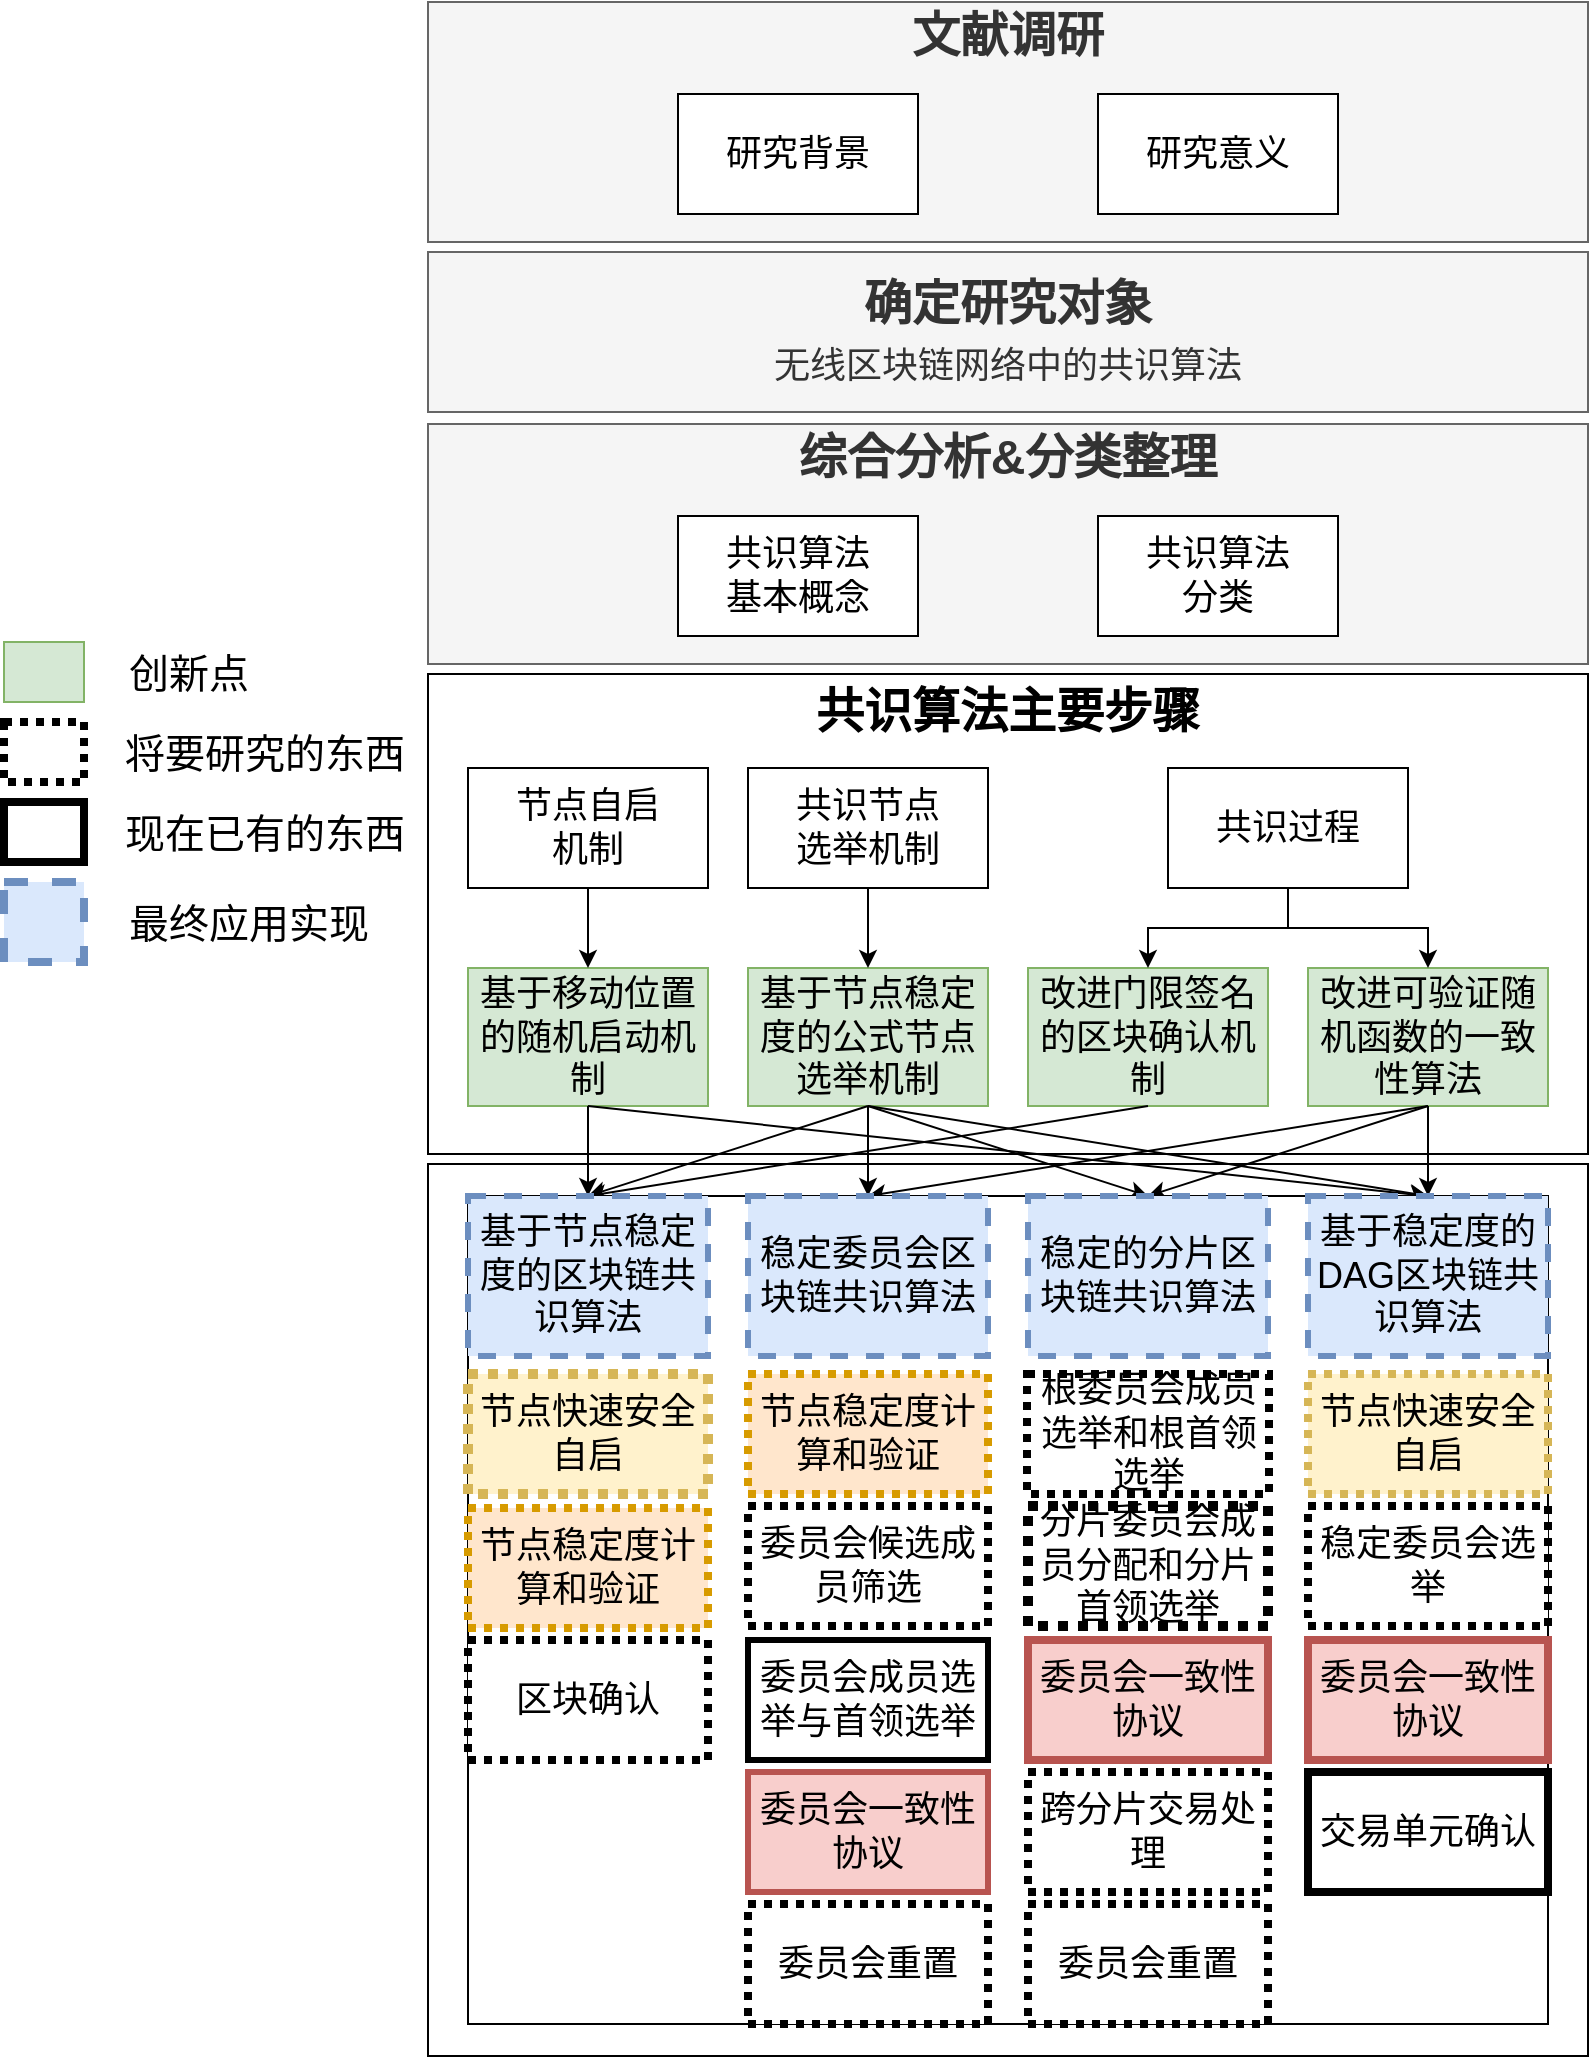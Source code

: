 <mxfile version="16.1.2" type="device"><diagram id="-JY83434USbgOb0ZKTaO" name="研究路线图"><mxGraphModel dx="1609" dy="531" grid="1" gridSize="10" guides="1" tooltips="1" connect="1" arrows="1" fold="1" page="1" pageScale="1" pageWidth="827" pageHeight="1169" math="0" shadow="0"><root><mxCell id="piIRQN4oUdbOw2d-5um2-0"/><mxCell id="piIRQN4oUdbOw2d-5um2-1" parent="piIRQN4oUdbOw2d-5um2-0"/><mxCell id="piIRQN4oUdbOw2d-5um2-2" value="&lt;font&gt;&lt;b&gt;&lt;font style=&quot;font-size: 24px&quot;&gt;确定研究对象&lt;/font&gt;&lt;/b&gt;&lt;br&gt;&lt;span style=&quot;font-size: 18px&quot;&gt;无线区块链网络中的共识算法&lt;/span&gt;&lt;/font&gt;" style="rounded=0;whiteSpace=wrap;html=1;fontSize=24;fillColor=#f5f5f5;strokeColor=#666666;fontColor=#333333;" parent="piIRQN4oUdbOw2d-5um2-1" vertex="1"><mxGeometry x="212" y="165" width="580" height="80" as="geometry"/></mxCell><mxCell id="piIRQN4oUdbOw2d-5um2-3" value="" style="group;fillColor=#f5f5f5;strokeColor=#666666;fontColor=#333333;" parent="piIRQN4oUdbOw2d-5um2-1" vertex="1" connectable="0"><mxGeometry x="212" y="40" width="580" height="120" as="geometry"/></mxCell><mxCell id="piIRQN4oUdbOw2d-5um2-4" value="&lt;b&gt;文献调研&lt;br&gt;&lt;/b&gt;&lt;span style=&quot;font-size: 18px&quot;&gt;&lt;br&gt;&lt;br&gt;&lt;br&gt;&lt;/span&gt;" style="rounded=0;whiteSpace=wrap;html=1;fontSize=24;fillColor=#f5f5f5;strokeColor=#666666;fontColor=#333333;" parent="piIRQN4oUdbOw2d-5um2-3" vertex="1"><mxGeometry width="580" height="120" as="geometry"/></mxCell><mxCell id="piIRQN4oUdbOw2d-5um2-5" value="" style="group" parent="piIRQN4oUdbOw2d-5um2-3" vertex="1" connectable="0"><mxGeometry x="125" y="46" width="330" height="60" as="geometry"/></mxCell><mxCell id="piIRQN4oUdbOw2d-5um2-6" value="研究背景" style="rounded=0;whiteSpace=wrap;html=1;fontSize=18;" parent="piIRQN4oUdbOw2d-5um2-5" vertex="1"><mxGeometry width="120" height="60" as="geometry"/></mxCell><mxCell id="piIRQN4oUdbOw2d-5um2-7" value="研究意义" style="rounded=0;whiteSpace=wrap;html=1;fontSize=18;" parent="piIRQN4oUdbOw2d-5um2-5" vertex="1"><mxGeometry x="210" width="120" height="60" as="geometry"/></mxCell><mxCell id="piIRQN4oUdbOw2d-5um2-8" value="" style="group;fillColor=#D8E8F5;strokeColor=#23445d;" parent="piIRQN4oUdbOw2d-5um2-1" vertex="1" connectable="0"><mxGeometry x="212" y="251" width="580" height="120" as="geometry"/></mxCell><mxCell id="piIRQN4oUdbOw2d-5um2-9" value="&lt;font style=&quot;font-size: 12px&quot;&gt;&lt;b&gt;&lt;font style=&quot;font-size: 24px&quot;&gt;综合分析&amp;amp;分类整理&lt;br&gt;&lt;/font&gt;&lt;/b&gt;&lt;span&gt;&lt;br&gt;&lt;br&gt;&lt;br&gt;&lt;/span&gt;&lt;/font&gt;" style="rounded=0;whiteSpace=wrap;html=1;fontSize=24;fillColor=#f5f5f5;strokeColor=#666666;fontColor=#333333;" parent="piIRQN4oUdbOw2d-5um2-8" vertex="1"><mxGeometry width="580" height="120" as="geometry"/></mxCell><mxCell id="piIRQN4oUdbOw2d-5um2-10" value="" style="group" parent="piIRQN4oUdbOw2d-5um2-8" vertex="1" connectable="0"><mxGeometry x="125" y="46" width="330" height="60" as="geometry"/></mxCell><mxCell id="piIRQN4oUdbOw2d-5um2-11" value="共识算法&lt;br&gt;基本概念" style="rounded=0;whiteSpace=wrap;html=1;fontSize=18;" parent="piIRQN4oUdbOw2d-5um2-10" vertex="1"><mxGeometry width="120" height="60" as="geometry"/></mxCell><mxCell id="piIRQN4oUdbOw2d-5um2-12" value="共识算法&lt;br&gt;分类" style="rounded=0;whiteSpace=wrap;html=1;fontSize=18;" parent="piIRQN4oUdbOw2d-5um2-10" vertex="1"><mxGeometry x="210" width="120" height="60" as="geometry"/></mxCell><mxCell id="piIRQN4oUdbOw2d-5um2-13" value="" style="group;fillColor=#f8cecc;strokeColor=#b85450;" parent="piIRQN4oUdbOw2d-5um2-1" vertex="1" connectable="0"><mxGeometry x="212" y="376" width="580" height="240" as="geometry"/></mxCell><mxCell id="piIRQN4oUdbOw2d-5um2-14" value="&lt;font&gt;&lt;b&gt;&lt;font style=&quot;font-size: 24px&quot;&gt;共识算法主要步骤&lt;/font&gt;&lt;/b&gt;&lt;br&gt;&lt;span style=&quot;font-size: 18px&quot;&gt;&lt;br&gt;&lt;/span&gt;&lt;br&gt;&lt;br&gt;&lt;br&gt;&lt;br&gt;&lt;br&gt;&lt;br&gt;&lt;/font&gt;" style="rounded=0;whiteSpace=wrap;html=1;fontSize=24;" parent="piIRQN4oUdbOw2d-5um2-13" vertex="1"><mxGeometry width="580" height="240" as="geometry"/></mxCell><mxCell id="piIRQN4oUdbOw2d-5um2-15" value="" style="group" parent="piIRQN4oUdbOw2d-5um2-13" vertex="1" connectable="0"><mxGeometry x="20" y="47" width="540" height="169" as="geometry"/></mxCell><mxCell id="piIRQN4oUdbOw2d-5um2-16" value="节点自启&lt;br&gt;机制" style="rounded=0;whiteSpace=wrap;html=1;fontSize=18;" parent="piIRQN4oUdbOw2d-5um2-15" vertex="1"><mxGeometry width="120" height="60" as="geometry"/></mxCell><mxCell id="piIRQN4oUdbOw2d-5um2-17" value="共识节点&lt;br&gt;选举机制" style="rounded=0;whiteSpace=wrap;html=1;fontSize=18;" parent="piIRQN4oUdbOw2d-5um2-15" vertex="1"><mxGeometry x="140" width="120" height="60" as="geometry"/></mxCell><mxCell id="piIRQN4oUdbOw2d-5um2-18" value="共识过程" style="rounded=0;whiteSpace=wrap;html=1;fontSize=18;" parent="piIRQN4oUdbOw2d-5um2-15" vertex="1"><mxGeometry x="350" width="120" height="60" as="geometry"/></mxCell><mxCell id="piIRQN4oUdbOw2d-5um2-19" value="基于移动位置的随机启动机制" style="rounded=0;whiteSpace=wrap;html=1;fontSize=18;fillColor=#d5e8d4;strokeColor=#82b366;" parent="piIRQN4oUdbOw2d-5um2-15" vertex="1"><mxGeometry y="100" width="120" height="69" as="geometry"/></mxCell><mxCell id="piIRQN4oUdbOw2d-5um2-20" style="edgeStyle=orthogonalEdgeStyle;rounded=0;orthogonalLoop=1;jettySize=auto;html=1;exitX=0.5;exitY=1;exitDx=0;exitDy=0;entryX=0.5;entryY=0;entryDx=0;entryDy=0;fontSize=18;" parent="piIRQN4oUdbOw2d-5um2-15" source="piIRQN4oUdbOw2d-5um2-16" target="piIRQN4oUdbOw2d-5um2-19" edge="1"><mxGeometry relative="1" as="geometry"/></mxCell><mxCell id="piIRQN4oUdbOw2d-5um2-21" value="基于节点稳定度的公式节点选举机制" style="rounded=0;whiteSpace=wrap;html=1;fontSize=18;fillColor=#d5e8d4;strokeColor=#82b366;" parent="piIRQN4oUdbOw2d-5um2-15" vertex="1"><mxGeometry x="140" y="100" width="120" height="69" as="geometry"/></mxCell><mxCell id="piIRQN4oUdbOw2d-5um2-22" style="edgeStyle=orthogonalEdgeStyle;rounded=0;orthogonalLoop=1;jettySize=auto;html=1;exitX=0.5;exitY=1;exitDx=0;exitDy=0;entryX=0.5;entryY=0;entryDx=0;entryDy=0;fontSize=18;" parent="piIRQN4oUdbOw2d-5um2-15" source="piIRQN4oUdbOw2d-5um2-17" target="piIRQN4oUdbOw2d-5um2-21" edge="1"><mxGeometry relative="1" as="geometry"/></mxCell><mxCell id="piIRQN4oUdbOw2d-5um2-23" value="" style="group" parent="piIRQN4oUdbOw2d-5um2-15" vertex="1" connectable="0"><mxGeometry x="280" y="100" width="260" height="69" as="geometry"/></mxCell><mxCell id="piIRQN4oUdbOw2d-5um2-24" value="改进门限签名的区块确认机制" style="rounded=0;whiteSpace=wrap;html=1;fontSize=18;fillColor=#d5e8d4;strokeColor=#82b366;" parent="piIRQN4oUdbOw2d-5um2-23" vertex="1"><mxGeometry width="120" height="69" as="geometry"/></mxCell><mxCell id="piIRQN4oUdbOw2d-5um2-25" value="改进可验证随机函数的一致性算法" style="rounded=0;whiteSpace=wrap;html=1;fontSize=18;fillColor=#d5e8d4;strokeColor=#82b366;" parent="piIRQN4oUdbOw2d-5um2-23" vertex="1"><mxGeometry x="140" width="120" height="69" as="geometry"/></mxCell><mxCell id="piIRQN4oUdbOw2d-5um2-26" style="edgeStyle=orthogonalEdgeStyle;rounded=0;orthogonalLoop=1;jettySize=auto;html=1;exitX=0.5;exitY=1;exitDx=0;exitDy=0;entryX=0.5;entryY=0;entryDx=0;entryDy=0;fontSize=18;" parent="piIRQN4oUdbOw2d-5um2-15" source="piIRQN4oUdbOw2d-5um2-18" target="piIRQN4oUdbOw2d-5um2-24" edge="1"><mxGeometry relative="1" as="geometry"/></mxCell><mxCell id="piIRQN4oUdbOw2d-5um2-27" style="edgeStyle=orthogonalEdgeStyle;rounded=0;orthogonalLoop=1;jettySize=auto;html=1;exitX=0.5;exitY=1;exitDx=0;exitDy=0;entryX=0.5;entryY=0;entryDx=0;entryDy=0;fontSize=18;" parent="piIRQN4oUdbOw2d-5um2-15" source="piIRQN4oUdbOw2d-5um2-18" target="piIRQN4oUdbOw2d-5um2-25" edge="1"><mxGeometry relative="1" as="geometry"/></mxCell><mxCell id="piIRQN4oUdbOw2d-5um2-28" value="" style="rounded=0;whiteSpace=wrap;html=1;fontSize=24;" parent="piIRQN4oUdbOw2d-5um2-1" vertex="1"><mxGeometry x="212" y="621" width="580" height="446" as="geometry"/></mxCell><mxCell id="piIRQN4oUdbOw2d-5um2-29" style="edgeStyle=orthogonalEdgeStyle;rounded=0;orthogonalLoop=1;jettySize=auto;html=1;exitX=0.5;exitY=1;exitDx=0;exitDy=0;entryX=0.5;entryY=0;entryDx=0;entryDy=0;fontSize=12;" parent="piIRQN4oUdbOw2d-5um2-1" source="piIRQN4oUdbOw2d-5um2-19" target="piIRQN4oUdbOw2d-5um2-61" edge="1"><mxGeometry relative="1" as="geometry"/></mxCell><mxCell id="piIRQN4oUdbOw2d-5um2-30" style="rounded=0;orthogonalLoop=1;jettySize=auto;html=1;exitX=0.5;exitY=1;exitDx=0;exitDy=0;entryX=0.5;entryY=0;entryDx=0;entryDy=0;fontSize=12;" parent="piIRQN4oUdbOw2d-5um2-1" source="piIRQN4oUdbOw2d-5um2-19" target="piIRQN4oUdbOw2d-5um2-64" edge="1"><mxGeometry relative="1" as="geometry"/></mxCell><mxCell id="piIRQN4oUdbOw2d-5um2-31" style="edgeStyle=none;rounded=0;orthogonalLoop=1;jettySize=auto;html=1;entryX=0.5;entryY=0;entryDx=0;entryDy=0;fontSize=12;exitX=0.5;exitY=1;exitDx=0;exitDy=0;" parent="piIRQN4oUdbOw2d-5um2-1" source="piIRQN4oUdbOw2d-5um2-21" target="piIRQN4oUdbOw2d-5um2-61" edge="1"><mxGeometry relative="1" as="geometry"><mxPoint x="440" y="637" as="sourcePoint"/></mxGeometry></mxCell><mxCell id="piIRQN4oUdbOw2d-5um2-32" style="edgeStyle=none;rounded=0;orthogonalLoop=1;jettySize=auto;html=1;exitX=0.5;exitY=1;exitDx=0;exitDy=0;entryX=0.5;entryY=0;entryDx=0;entryDy=0;fontSize=12;" parent="piIRQN4oUdbOw2d-5um2-1" source="piIRQN4oUdbOw2d-5um2-21" target="piIRQN4oUdbOw2d-5um2-62" edge="1"><mxGeometry relative="1" as="geometry"/></mxCell><mxCell id="piIRQN4oUdbOw2d-5um2-33" style="edgeStyle=none;rounded=0;orthogonalLoop=1;jettySize=auto;html=1;exitX=0.5;exitY=1;exitDx=0;exitDy=0;entryX=0.5;entryY=0;entryDx=0;entryDy=0;fontSize=12;" parent="piIRQN4oUdbOw2d-5um2-1" source="piIRQN4oUdbOw2d-5um2-21" target="piIRQN4oUdbOw2d-5um2-63" edge="1"><mxGeometry relative="1" as="geometry"/></mxCell><mxCell id="piIRQN4oUdbOw2d-5um2-34" style="edgeStyle=none;rounded=0;orthogonalLoop=1;jettySize=auto;html=1;exitX=0.5;exitY=1;exitDx=0;exitDy=0;entryX=0.5;entryY=0;entryDx=0;entryDy=0;fontSize=12;" parent="piIRQN4oUdbOw2d-5um2-1" source="piIRQN4oUdbOw2d-5um2-21" target="piIRQN4oUdbOw2d-5um2-64" edge="1"><mxGeometry relative="1" as="geometry"/></mxCell><mxCell id="piIRQN4oUdbOw2d-5um2-35" style="edgeStyle=none;rounded=0;orthogonalLoop=1;jettySize=auto;html=1;exitX=0.5;exitY=1;exitDx=0;exitDy=0;entryX=0.5;entryY=0;entryDx=0;entryDy=0;fontSize=12;" parent="piIRQN4oUdbOw2d-5um2-1" source="piIRQN4oUdbOw2d-5um2-24" target="piIRQN4oUdbOw2d-5um2-61" edge="1"><mxGeometry relative="1" as="geometry"/></mxCell><mxCell id="piIRQN4oUdbOw2d-5um2-36" style="edgeStyle=none;rounded=0;orthogonalLoop=1;jettySize=auto;html=1;exitX=0.5;exitY=1;exitDx=0;exitDy=0;entryX=0.5;entryY=0;entryDx=0;entryDy=0;fontSize=12;" parent="piIRQN4oUdbOw2d-5um2-1" source="piIRQN4oUdbOw2d-5um2-25" target="piIRQN4oUdbOw2d-5um2-62" edge="1"><mxGeometry relative="1" as="geometry"/></mxCell><mxCell id="piIRQN4oUdbOw2d-5um2-37" style="edgeStyle=none;rounded=0;orthogonalLoop=1;jettySize=auto;html=1;exitX=0.5;exitY=1;exitDx=0;exitDy=0;entryX=0.5;entryY=0;entryDx=0;entryDy=0;fontSize=12;" parent="piIRQN4oUdbOw2d-5um2-1" source="piIRQN4oUdbOw2d-5um2-25" target="piIRQN4oUdbOw2d-5um2-63" edge="1"><mxGeometry relative="1" as="geometry"/></mxCell><mxCell id="piIRQN4oUdbOw2d-5um2-38" style="edgeStyle=none;rounded=0;orthogonalLoop=1;jettySize=auto;html=1;exitX=0.5;exitY=1;exitDx=0;exitDy=0;entryX=0.5;entryY=0;entryDx=0;entryDy=0;fontSize=12;" parent="piIRQN4oUdbOw2d-5um2-1" source="piIRQN4oUdbOw2d-5um2-25" target="piIRQN4oUdbOw2d-5um2-64" edge="1"><mxGeometry relative="1" as="geometry"/></mxCell><mxCell id="piIRQN4oUdbOw2d-5um2-39" value="" style="group;strokeColor=default;" parent="piIRQN4oUdbOw2d-5um2-1" vertex="1" connectable="0"><mxGeometry x="232" y="637" width="540" height="414" as="geometry"/></mxCell><mxCell id="piIRQN4oUdbOw2d-5um2-40" value="" style="group" parent="piIRQN4oUdbOw2d-5um2-39" vertex="1" connectable="0"><mxGeometry x="420" y="89" width="120" height="259" as="geometry"/></mxCell><mxCell id="piIRQN4oUdbOw2d-5um2-41" value="节点快速安全自启" style="rounded=0;whiteSpace=wrap;html=1;fontSize=18;fillColor=#fff2cc;strokeColor=#d6b656;dashed=1;dashPattern=1 1;strokeWidth=4;" parent="piIRQN4oUdbOw2d-5um2-40" vertex="1"><mxGeometry width="120" height="60" as="geometry"/></mxCell><mxCell id="piIRQN4oUdbOw2d-5um2-42" value="稳定委员会选举" style="rounded=0;whiteSpace=wrap;html=1;fontSize=18;dashed=1;dashPattern=1 1;strokeWidth=4;" parent="piIRQN4oUdbOw2d-5um2-40" vertex="1"><mxGeometry y="66" width="120" height="60" as="geometry"/></mxCell><mxCell id="piIRQN4oUdbOw2d-5um2-43" value="委员会一致性协议" style="rounded=0;whiteSpace=wrap;html=1;fontSize=18;fillColor=#f8cecc;strokeColor=#b85450;strokeWidth=4;" parent="piIRQN4oUdbOw2d-5um2-40" vertex="1"><mxGeometry y="133" width="120" height="60" as="geometry"/></mxCell><mxCell id="piIRQN4oUdbOw2d-5um2-44" value="交易单元确认" style="rounded=0;whiteSpace=wrap;html=1;fontSize=18;strokeWidth=4;" parent="piIRQN4oUdbOw2d-5um2-40" vertex="1"><mxGeometry y="199" width="120" height="60" as="geometry"/></mxCell><mxCell id="piIRQN4oUdbOw2d-5um2-45" value="" style="group" parent="piIRQN4oUdbOw2d-5um2-39" vertex="1" connectable="0"><mxGeometry x="279.5" y="89" width="121" height="325" as="geometry"/></mxCell><mxCell id="piIRQN4oUdbOw2d-5um2-46" value="根委员会成员选举和根首领选举" style="rounded=0;whiteSpace=wrap;html=1;fontSize=18;strokeWidth=4;dashed=1;dashPattern=1 1;" parent="piIRQN4oUdbOw2d-5um2-45" vertex="1"><mxGeometry width="121" height="60" as="geometry"/></mxCell><mxCell id="piIRQN4oUdbOw2d-5um2-47" value="分片委员会成员分配和分片首领选举" style="rounded=0;whiteSpace=wrap;html=1;fontSize=18;dashed=1;dashPattern=1 1;strokeWidth=5;" parent="piIRQN4oUdbOw2d-5um2-45" vertex="1"><mxGeometry x="0.5" y="66" width="120" height="60" as="geometry"/></mxCell><mxCell id="piIRQN4oUdbOw2d-5um2-48" value="委员会一致性协议" style="rounded=0;whiteSpace=wrap;html=1;fontSize=18;fillColor=#f8cecc;strokeColor=#b85450;strokeWidth=4;" parent="piIRQN4oUdbOw2d-5um2-45" vertex="1"><mxGeometry x="0.5" y="133" width="120" height="60" as="geometry"/></mxCell><mxCell id="piIRQN4oUdbOw2d-5um2-49" value="跨分片交易处理" style="rounded=0;whiteSpace=wrap;html=1;fontSize=18;strokeWidth=4;dashed=1;dashPattern=1 1;" parent="piIRQN4oUdbOw2d-5um2-45" vertex="1"><mxGeometry x="0.5" y="199" width="120" height="60" as="geometry"/></mxCell><mxCell id="piIRQN4oUdbOw2d-5um2-50" value="委员会重置" style="rounded=0;whiteSpace=wrap;html=1;fontSize=18;dashed=1;dashPattern=1 1;strokeWidth=4;" parent="piIRQN4oUdbOw2d-5um2-45" vertex="1"><mxGeometry x="0.5" y="265" width="120" height="60" as="geometry"/></mxCell><mxCell id="piIRQN4oUdbOw2d-5um2-51" value="" style="group" parent="piIRQN4oUdbOw2d-5um2-39" vertex="1" connectable="0"><mxGeometry y="89" width="120" height="193" as="geometry"/></mxCell><mxCell id="piIRQN4oUdbOw2d-5um2-52" value="节点快速安全自启" style="rounded=0;whiteSpace=wrap;html=1;fontSize=18;fillColor=#fff2cc;strokeColor=#d6b656;strokeWidth=5;dashed=1;dashPattern=1 1;" parent="piIRQN4oUdbOw2d-5um2-51" vertex="1"><mxGeometry width="120" height="60" as="geometry"/></mxCell><mxCell id="piIRQN4oUdbOw2d-5um2-53" value="节点稳定度计算和验证" style="rounded=0;whiteSpace=wrap;html=1;fontSize=18;fillColor=#ffe6cc;strokeColor=#d79b00;strokeWidth=4;dashed=1;dashPattern=1 1;" parent="piIRQN4oUdbOw2d-5um2-51" vertex="1"><mxGeometry y="67" width="120" height="60" as="geometry"/></mxCell><mxCell id="piIRQN4oUdbOw2d-5um2-54" value="区块确认" style="rounded=0;whiteSpace=wrap;html=1;fontSize=18;strokeWidth=4;dashed=1;dashPattern=1 1;" parent="piIRQN4oUdbOw2d-5um2-51" vertex="1"><mxGeometry y="133" width="120" height="60" as="geometry"/></mxCell><mxCell id="piIRQN4oUdbOw2d-5um2-55" value="" style="group;strokeWidth=5;" parent="piIRQN4oUdbOw2d-5um2-39" vertex="1" connectable="0"><mxGeometry x="140" y="89" width="120" height="325" as="geometry"/></mxCell><mxCell id="piIRQN4oUdbOw2d-5um2-56" value="节点稳定度计算和验证" style="rounded=0;whiteSpace=wrap;html=1;fontSize=18;fillColor=#ffe6cc;strokeColor=#d79b00;strokeWidth=4;dashed=1;dashPattern=1 1;" parent="piIRQN4oUdbOw2d-5um2-55" vertex="1"><mxGeometry width="120" height="60" as="geometry"/></mxCell><mxCell id="piIRQN4oUdbOw2d-5um2-57" value="委员会候选成员筛选" style="rounded=0;whiteSpace=wrap;html=1;fontSize=18;strokeWidth=4;dashed=1;dashPattern=1 1;" parent="piIRQN4oUdbOw2d-5um2-55" vertex="1"><mxGeometry y="66" width="120" height="60" as="geometry"/></mxCell><mxCell id="piIRQN4oUdbOw2d-5um2-58" value="委员会成员选举与首领选举" style="rounded=0;whiteSpace=wrap;html=1;fontSize=18;strokeWidth=3;" parent="piIRQN4oUdbOw2d-5um2-55" vertex="1"><mxGeometry y="133" width="120" height="60" as="geometry"/></mxCell><mxCell id="piIRQN4oUdbOw2d-5um2-59" value="委员会重置" style="rounded=0;whiteSpace=wrap;html=1;fontSize=18;strokeWidth=4;dashed=1;dashPattern=1 1;" parent="piIRQN4oUdbOw2d-5um2-55" vertex="1"><mxGeometry y="265" width="120" height="60" as="geometry"/></mxCell><mxCell id="piIRQN4oUdbOw2d-5um2-60" value="委员会一致性协议" style="rounded=0;whiteSpace=wrap;html=1;fontSize=18;fillColor=#f8cecc;strokeColor=#b85450;strokeWidth=3;" parent="piIRQN4oUdbOw2d-5um2-55" vertex="1"><mxGeometry y="199" width="120" height="60" as="geometry"/></mxCell><mxCell id="piIRQN4oUdbOw2d-5um2-61" value="基于节点稳定度的区块链共识算法" style="rounded=0;whiteSpace=wrap;html=1;fontSize=18;fillColor=#dae8fc;strokeColor=#6c8ebf;strokeWidth=3;dashed=1;" parent="piIRQN4oUdbOw2d-5um2-39" vertex="1"><mxGeometry width="120" height="80" as="geometry"/></mxCell><mxCell id="piIRQN4oUdbOw2d-5um2-62" value="稳定委员会区块链共识算法" style="rounded=0;whiteSpace=wrap;html=1;fontSize=18;fillColor=#dae8fc;strokeColor=#6c8ebf;strokeWidth=3;dashed=1;" parent="piIRQN4oUdbOw2d-5um2-39" vertex="1"><mxGeometry x="140" width="120" height="80" as="geometry"/></mxCell><mxCell id="piIRQN4oUdbOw2d-5um2-63" value="稳定的分片区块链共识算法" style="rounded=0;whiteSpace=wrap;html=1;fontSize=18;fillColor=#dae8fc;strokeColor=#6c8ebf;strokeWidth=3;dashed=1;" parent="piIRQN4oUdbOw2d-5um2-39" vertex="1"><mxGeometry x="280" width="120" height="80" as="geometry"/></mxCell><mxCell id="piIRQN4oUdbOw2d-5um2-64" value="基于稳定度的DAG区块链共识算法" style="rounded=0;whiteSpace=wrap;html=1;fontSize=18;fillColor=#dae8fc;strokeColor=#6c8ebf;dashed=1;strokeWidth=3;" parent="piIRQN4oUdbOw2d-5um2-39" vertex="1"><mxGeometry x="420" width="120" height="80" as="geometry"/></mxCell><mxCell id="piIRQN4oUdbOw2d-5um2-65" value="" style="whiteSpace=wrap;html=1;fillColor=#d5e8d4;strokeColor=#82b366;" parent="piIRQN4oUdbOw2d-5um2-1" vertex="1"><mxGeometry y="360" width="40" height="30" as="geometry"/></mxCell><mxCell id="piIRQN4oUdbOw2d-5um2-66" value="创新点" style="text;html=1;align=center;verticalAlign=middle;resizable=0;points=[];autosize=1;strokeColor=none;fillColor=none;fontSize=20;" parent="piIRQN4oUdbOw2d-5um2-1" vertex="1"><mxGeometry x="52" y="360" width="80" height="30" as="geometry"/></mxCell><mxCell id="piIRQN4oUdbOw2d-5um2-67" value="" style="rounded=0;whiteSpace=wrap;html=1;dashed=1;dashPattern=1 1;fontSize=20;strokeColor=default;strokeWidth=4;" parent="piIRQN4oUdbOw2d-5um2-1" vertex="1"><mxGeometry y="400" width="40" height="30" as="geometry"/></mxCell><mxCell id="piIRQN4oUdbOw2d-5um2-68" value="将要研究的东西" style="text;html=1;align=center;verticalAlign=middle;resizable=0;points=[];autosize=1;strokeColor=none;fillColor=none;fontSize=20;" parent="piIRQN4oUdbOw2d-5um2-1" vertex="1"><mxGeometry x="50" y="400" width="160" height="30" as="geometry"/></mxCell><mxCell id="piIRQN4oUdbOw2d-5um2-69" value="" style="rounded=0;whiteSpace=wrap;html=1;fontSize=20;strokeColor=default;strokeWidth=4;" parent="piIRQN4oUdbOw2d-5um2-1" vertex="1"><mxGeometry y="440" width="40" height="30" as="geometry"/></mxCell><mxCell id="piIRQN4oUdbOw2d-5um2-70" value="现在已有的东西" style="text;html=1;align=center;verticalAlign=middle;resizable=0;points=[];autosize=1;strokeColor=none;fillColor=none;fontSize=20;" parent="piIRQN4oUdbOw2d-5um2-1" vertex="1"><mxGeometry x="50" y="440" width="160" height="30" as="geometry"/></mxCell><mxCell id="piIRQN4oUdbOw2d-5um2-71" value="" style="rounded=0;whiteSpace=wrap;html=1;fontSize=20;strokeColor=#6c8ebf;strokeWidth=4;dashed=1;fillColor=#dae8fc;" parent="piIRQN4oUdbOw2d-5um2-1" vertex="1"><mxGeometry y="480" width="40" height="40" as="geometry"/></mxCell><mxCell id="piIRQN4oUdbOw2d-5um2-72" value="最终应用实现" style="text;html=1;align=center;verticalAlign=middle;resizable=0;points=[];autosize=1;strokeColor=none;fillColor=none;fontSize=20;" parent="piIRQN4oUdbOw2d-5um2-1" vertex="1"><mxGeometry x="52" y="485" width="140" height="30" as="geometry"/></mxCell></root></mxGraphModel></diagram></mxfile>